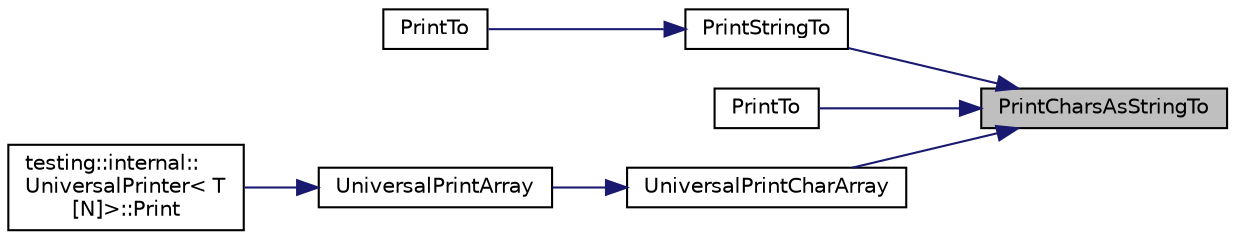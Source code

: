 digraph "PrintCharsAsStringTo"
{
 // INTERACTIVE_SVG=YES
 // LATEX_PDF_SIZE
  bgcolor="transparent";
  edge [fontname="Helvetica",fontsize="10",labelfontname="Helvetica",labelfontsize="10"];
  node [fontname="Helvetica",fontsize="10",shape=record];
  rankdir="RL";
  Node1 [label="PrintCharsAsStringTo",height=0.2,width=0.4,color="black", fillcolor="grey75", style="filled", fontcolor="black",tooltip=" "];
  Node1 -> Node2 [dir="back",color="midnightblue",fontsize="10",style="solid",fontname="Helvetica"];
  Node2 [label="PrintStringTo",height=0.2,width=0.4,color="black",URL="$d0/da7/namespacetesting_1_1internal_ad609167d8d6792b0fb186539e0e159bd.html#ad609167d8d6792b0fb186539e0e159bd",tooltip=" "];
  Node2 -> Node3 [dir="back",color="midnightblue",fontsize="10",style="solid",fontname="Helvetica"];
  Node3 [label="PrintTo",height=0.2,width=0.4,color="black",URL="$d0/da7/namespacetesting_1_1internal_af59b4f5d83276cd807c45063b14bad44.html#af59b4f5d83276cd807c45063b14bad44",tooltip=" "];
  Node1 -> Node4 [dir="back",color="midnightblue",fontsize="10",style="solid",fontname="Helvetica"];
  Node4 [label="PrintTo",height=0.2,width=0.4,color="black",URL="$d0/da7/namespacetesting_1_1internal_adc6c98306d40b53fd07be4e295102a0a.html#adc6c98306d40b53fd07be4e295102a0a",tooltip=" "];
  Node1 -> Node5 [dir="back",color="midnightblue",fontsize="10",style="solid",fontname="Helvetica"];
  Node5 [label="UniversalPrintCharArray",height=0.2,width=0.4,color="black",URL="$d0/da7/namespacetesting_1_1internal_ad896a4e4d9133ce43dc18b6038d95dc3.html#ad896a4e4d9133ce43dc18b6038d95dc3",tooltip=" "];
  Node5 -> Node6 [dir="back",color="midnightblue",fontsize="10",style="solid",fontname="Helvetica"];
  Node6 [label="UniversalPrintArray",height=0.2,width=0.4,color="black",URL="$d0/da7/namespacetesting_1_1internal_a070107e7a8205ad6ec4d538d52b15b38.html#a070107e7a8205ad6ec4d538d52b15b38",tooltip=" "];
  Node6 -> Node7 [dir="back",color="midnightblue",fontsize="10",style="solid",fontname="Helvetica"];
  Node7 [label="testing::internal::\lUniversalPrinter\< T\l[N]\>::Print",height=0.2,width=0.4,color="black",URL="$d5/d48/classtesting_1_1internal_1_1UniversalPrinter_3_01T_0fN_0e_4_a389ea210407e1a751a1d7786920afdd6.html#a389ea210407e1a751a1d7786920afdd6",tooltip=" "];
}
